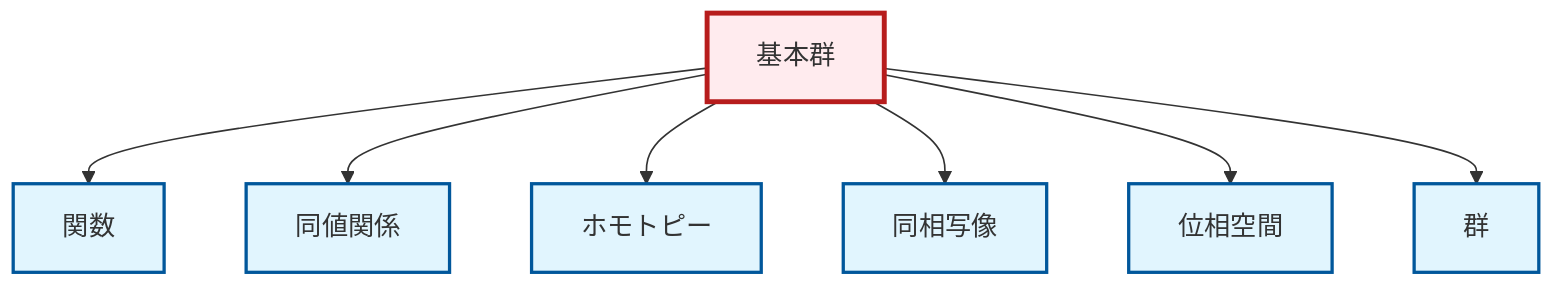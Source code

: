 graph TD
    classDef definition fill:#e1f5fe,stroke:#01579b,stroke-width:2px
    classDef theorem fill:#f3e5f5,stroke:#4a148c,stroke-width:2px
    classDef axiom fill:#fff3e0,stroke:#e65100,stroke-width:2px
    classDef example fill:#e8f5e9,stroke:#1b5e20,stroke-width:2px
    classDef current fill:#ffebee,stroke:#b71c1c,stroke-width:3px
    def-homeomorphism["同相写像"]:::definition
    def-function["関数"]:::definition
    def-group["群"]:::definition
    def-homotopy["ホモトピー"]:::definition
    def-topological-space["位相空間"]:::definition
    def-equivalence-relation["同値関係"]:::definition
    def-fundamental-group["基本群"]:::definition
    def-fundamental-group --> def-function
    def-fundamental-group --> def-equivalence-relation
    def-fundamental-group --> def-homotopy
    def-fundamental-group --> def-homeomorphism
    def-fundamental-group --> def-topological-space
    def-fundamental-group --> def-group
    class def-fundamental-group current